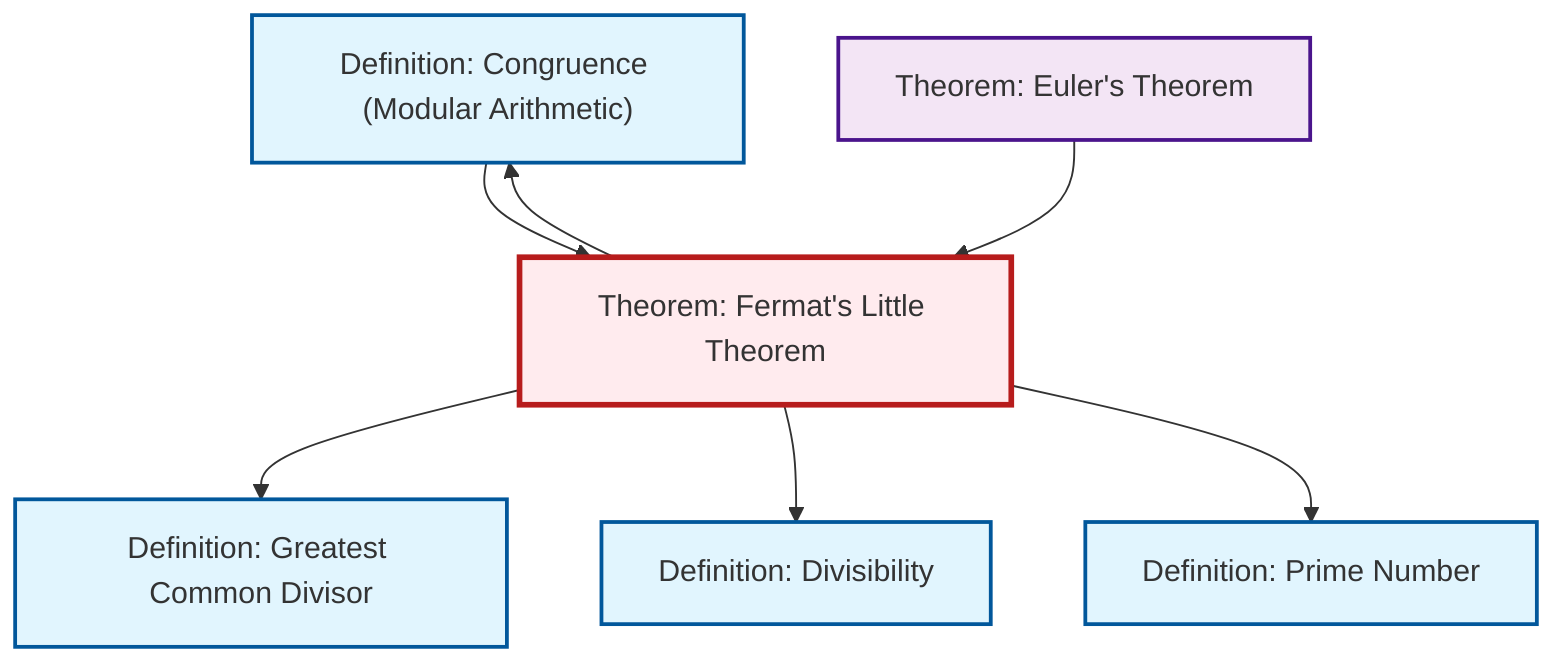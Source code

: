 graph TD
    classDef definition fill:#e1f5fe,stroke:#01579b,stroke-width:2px
    classDef theorem fill:#f3e5f5,stroke:#4a148c,stroke-width:2px
    classDef axiom fill:#fff3e0,stroke:#e65100,stroke-width:2px
    classDef example fill:#e8f5e9,stroke:#1b5e20,stroke-width:2px
    classDef current fill:#ffebee,stroke:#b71c1c,stroke-width:3px
    def-gcd["Definition: Greatest Common Divisor"]:::definition
    def-divisibility["Definition: Divisibility"]:::definition
    def-congruence["Definition: Congruence (Modular Arithmetic)"]:::definition
    def-prime["Definition: Prime Number"]:::definition
    thm-fermat-little["Theorem: Fermat's Little Theorem"]:::theorem
    thm-euler["Theorem: Euler's Theorem"]:::theorem
    thm-fermat-little --> def-gcd
    thm-fermat-little --> def-congruence
    def-congruence --> thm-fermat-little
    thm-euler --> thm-fermat-little
    thm-fermat-little --> def-divisibility
    thm-fermat-little --> def-prime
    class thm-fermat-little current